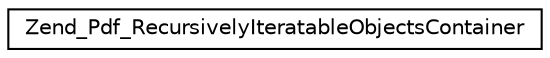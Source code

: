 digraph G
{
  edge [fontname="Helvetica",fontsize="10",labelfontname="Helvetica",labelfontsize="10"];
  node [fontname="Helvetica",fontsize="10",shape=record];
  rankdir="LR";
  Node1 [label="Zend_Pdf_RecursivelyIteratableObjectsContainer",height=0.2,width=0.4,color="black", fillcolor="white", style="filled",URL="$class_zend___pdf___recursively_iteratable_objects_container.html"];
}
